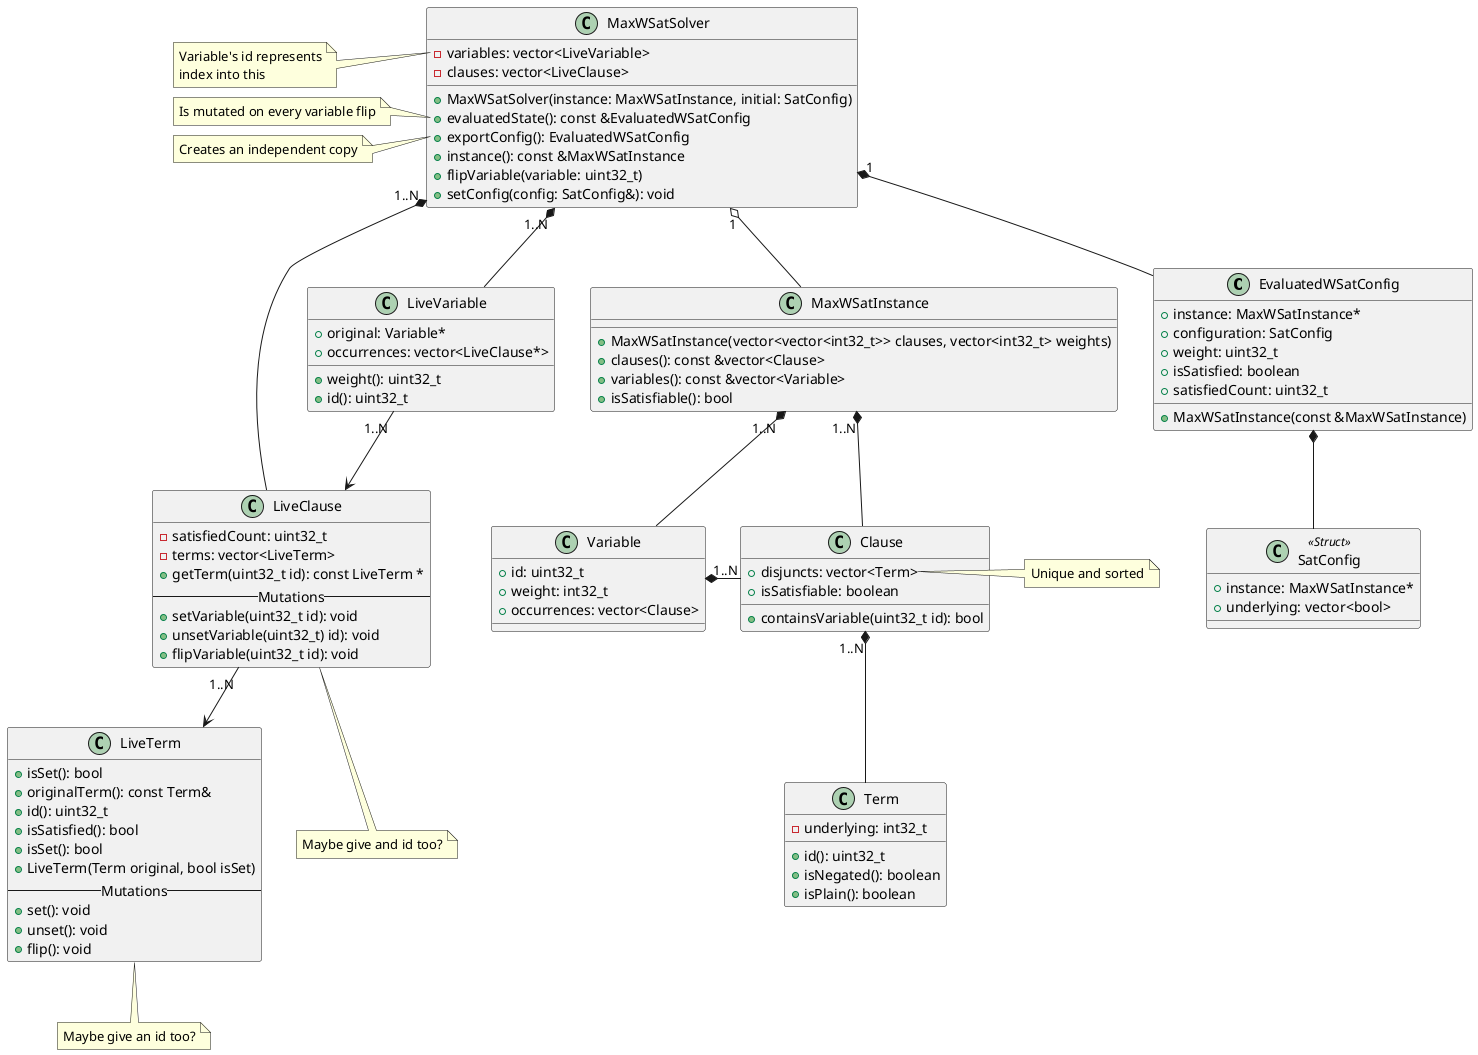 @startuml

' ===================== Config =====================

class EvaluatedWSatConfig {
  + MaxWSatInstance(const &MaxWSatInstance)
  + instance: MaxWSatInstance*
  + configuration: SatConfig
  + weight: uint32_t
  + isSatisfied: boolean
  + satisfiedCount: uint32_t
}
EvaluatedWSatConfig *-- SatConfig

class SatConfig <<Struct>> {
  + instance: MaxWSatInstance*
  + underlying: vector<bool>
}

' ===================== Solver =====================

class MaxWSatSolver {
  - variables: vector<LiveVariable>
  - clauses: vector<LiveClause>
  + MaxWSatSolver(instance: MaxWSatInstance, initial: SatConfig)
  + evaluatedState(): const &EvaluatedWSatConfig
  + exportConfig(): EvaluatedWSatConfig
  + instance(): const &MaxWSatInstance
  + flipVariable(variable: uint32_t)
  + setConfig(config: SatConfig&): void
}
MaxWSatSolver "1" o-- MaxWSatInstance
MaxWSatSolver "1" *-- EvaluatedWSatConfig
MaxWSatSolver "1..N" *-- LiveClause
MaxWSatSolver "1..N" *-- LiveVariable
note left of MaxWSatSolver::"variables: vector<LiveVariable>"
  Variable's id represents
  index into this
end note
note left of MaxWSatSolver::"evaluatedState(): const &EvaluatedWSatConfig"
  Is mutated on every variable flip
end note
note left of MaxWSatSolver::"exportConfig(): EvaluatedWSatConfig"
  Creates an independent copy
end note


' ===================== Live Data =====================

class LiveClause {
  - satisfiedCount: uint32_t
  - terms: vector<LiveTerm>
  + getTerm(uint32_t id): const LiveTerm *
  -- Mutations --
  + setVariable(uint32_t id): void
  + unsetVariable(uint32_t) id): void
  + flipVariable(uint32_t id): void
}
LiveClause "1..N" --> LiveTerm
note bottom of LiveClause
  Maybe give and id too?
end note

class LiveVariable {
  + original: Variable*
  + occurrences: vector<LiveClause*>
  + weight(): uint32_t
  + id(): uint32_t
}
LiveVariable "1..N" --> LiveClause

class LiveTerm {
  + isSet(): bool
  + originalTerm(): const Term&
  + id(): uint32_t
  + isSatisfied(): bool
  + isSet(): bool
  + LiveTerm(Term original, bool isSet)
  -- Mutations --
  + set(): void
  + unset(): void
  + flip(): void
}
note bottom of LiveTerm
  Maybe give an id too?
end note

' ===================== Instance =====================

class MaxWSatInstance {
  + MaxWSatInstance(vector<vector<int32_t>> clauses, vector<int32_t> weights)
  + clauses(): const &vector<Clause>
  + variables(): const &vector<Variable>
  + isSatisfiable(): bool
}
MaxWSatInstance "1..N" *-- Clause
MaxWSatInstance "1..N" *-- Variable
note left of MaxWSatInstance::"clauses: vector<Clause>"
  Throws in constructor
  if any class is unsatisfiable
end note

class Clause {
  + disjuncts: vector<Term>
  + isSatisfiable: boolean
  + containsVariable(uint32_t id): bool
}
note right of Clause::"disjuncts: vector<Term>"
  Unique and sorted
end note

Clause "1..N" *-- Term
class Term {
  - underlying: int32_t
  + id(): uint32_t
  + isNegated(): boolean
  + isPlain(): boolean
}
note left of Term::"id: uint32_t"
  <color:green>return</color> abs(underlying)
end note

note left of Term::"isNegated(): boolean"
  <color:green>return</color> underlying < 0
end note

note left of Term::"isPlain(): boolean"
  <color:green>return</color> underlying > 0
end note

class Variable {
  + id: uint32_t
  + weight: int32_t
  + occurrences: vector<Clause>
}
Variable "1..N" *- Clause

@enduml